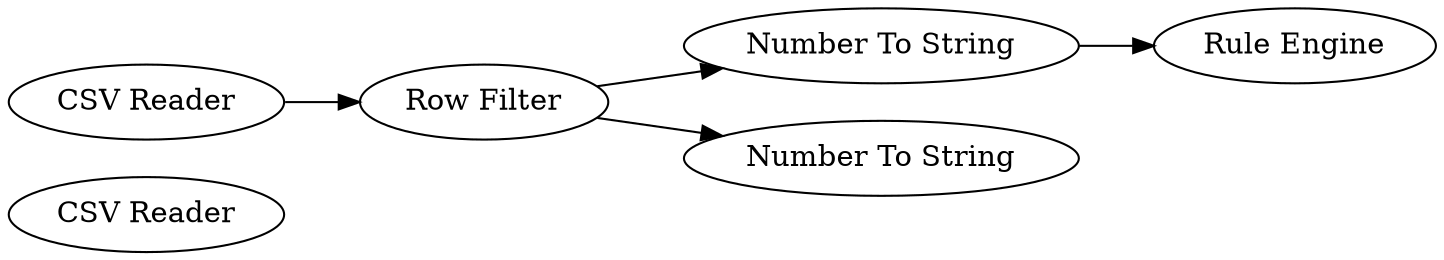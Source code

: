 digraph {
	1 [label="CSV Reader"]
	2 [label="Row Filter"]
	3 [label="Number To String"]
	4 [label="Number To String"]
	5 [label="Rule Engine"]
	6 [label="CSV Reader"]
	2 -> 3
	2 -> 4
	3 -> 5
	6 -> 2
	rankdir=LR
}
